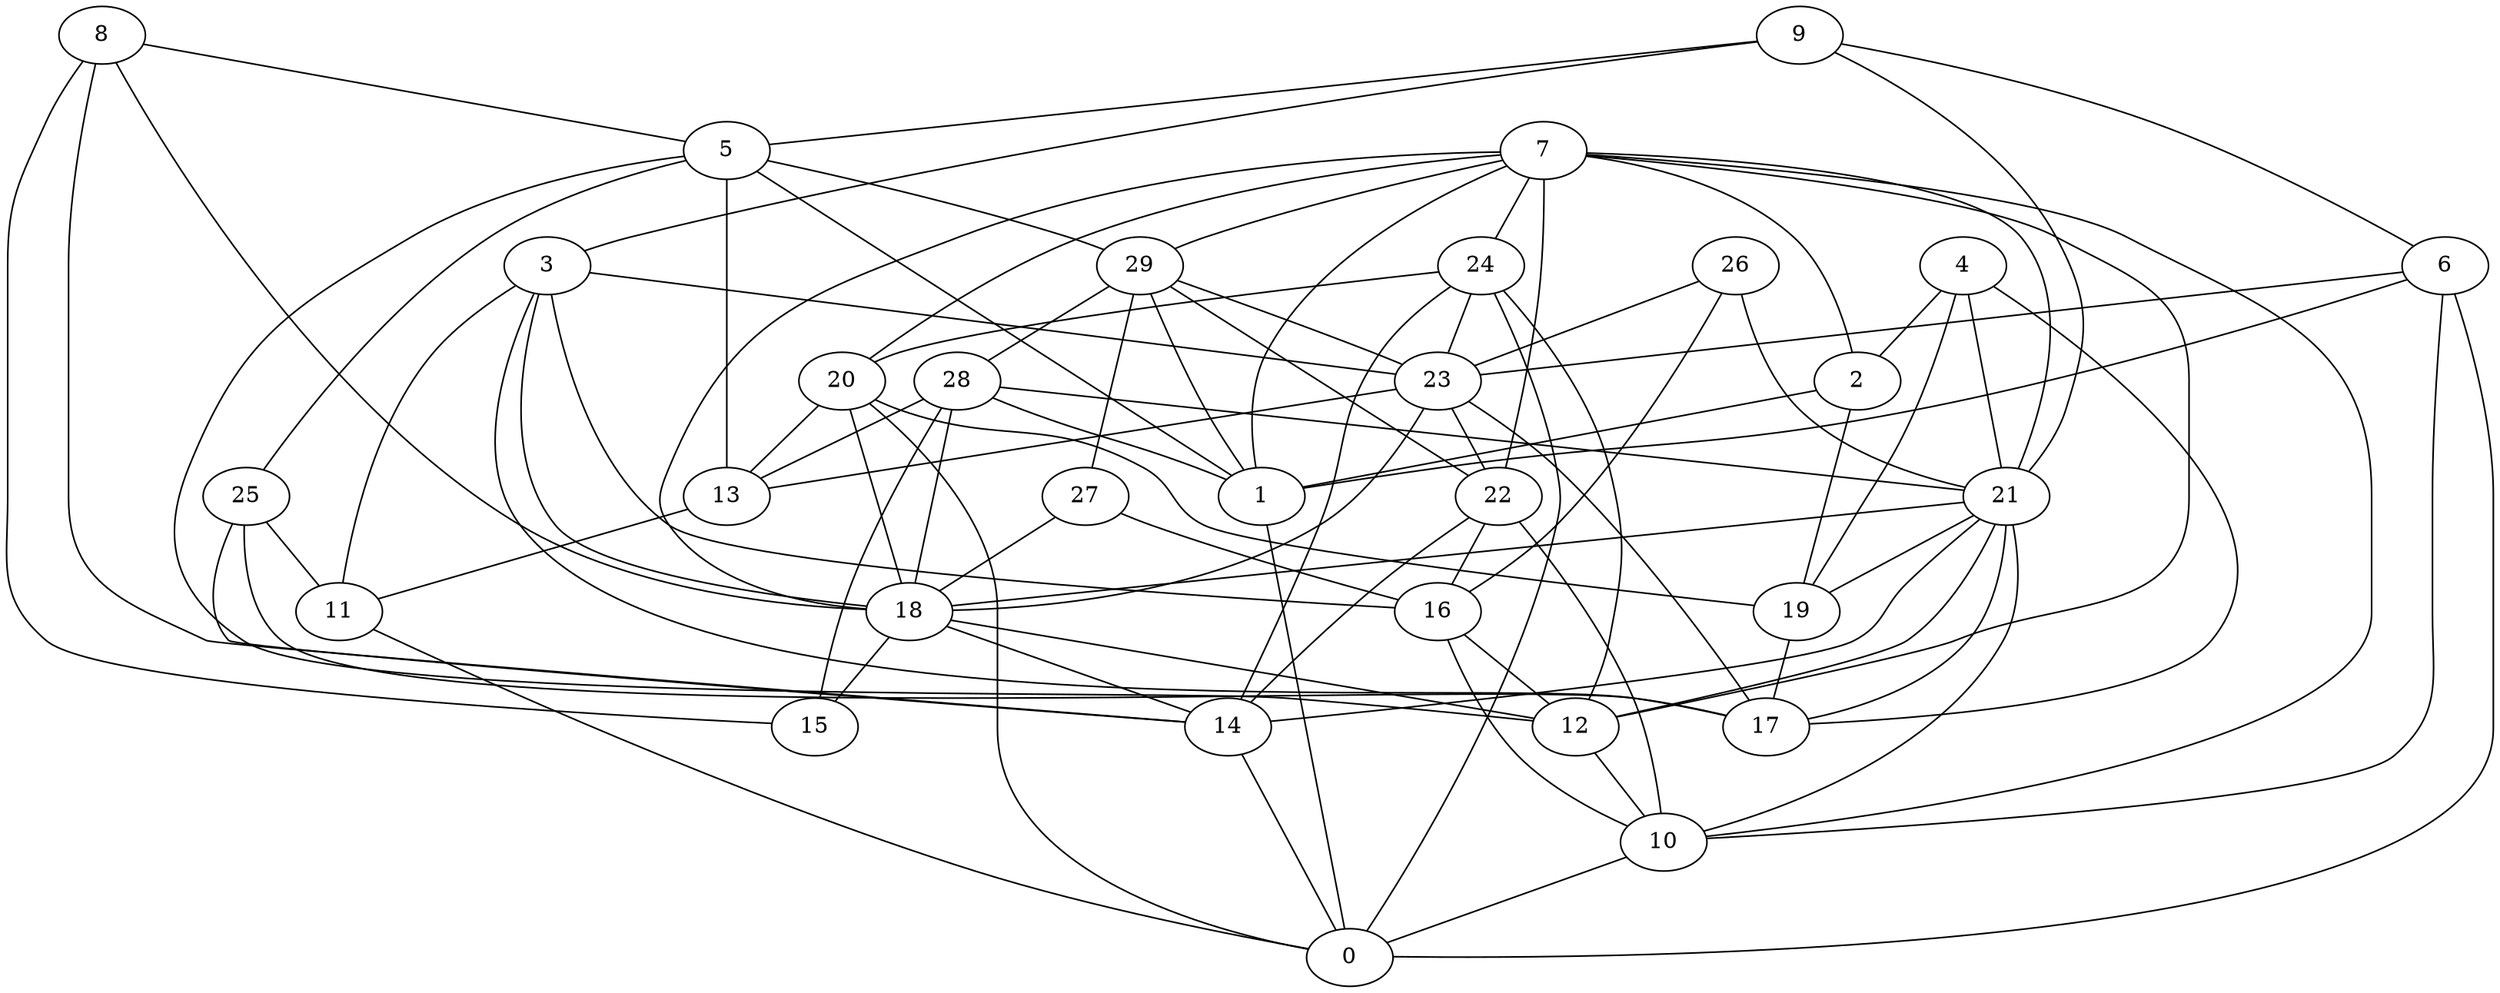 digraph GG_graph {

subgraph G_graph {
edge [color = black]
"12" -> "10" [dir = none]
"19" -> "17" [dir = none]
"28" -> "13" [dir = none]
"28" -> "1" [dir = none]
"28" -> "18" [dir = none]
"28" -> "21" [dir = none]
"28" -> "15" [dir = none]
"4" -> "17" [dir = none]
"4" -> "21" [dir = none]
"4" -> "2" [dir = none]
"1" -> "0" [dir = none]
"22" -> "16" [dir = none]
"22" -> "10" [dir = none]
"9" -> "6" [dir = none]
"9" -> "21" [dir = none]
"9" -> "5" [dir = none]
"9" -> "3" [dir = none]
"5" -> "12" [dir = none]
"5" -> "25" [dir = none]
"5" -> "29" [dir = none]
"5" -> "1" [dir = none]
"5" -> "13" [dir = none]
"29" -> "27" [dir = none]
"29" -> "28" [dir = none]
"29" -> "1" [dir = none]
"29" -> "22" [dir = none]
"29" -> "23" [dir = none]
"13" -> "11" [dir = none]
"20" -> "13" [dir = none]
"20" -> "19" [dir = none]
"20" -> "18" [dir = none]
"20" -> "0" [dir = none]
"25" -> "11" [dir = none]
"25" -> "14" [dir = none]
"25" -> "17" [dir = none]
"2" -> "19" [dir = none]
"2" -> "1" [dir = none]
"6" -> "23" [dir = none]
"6" -> "0" [dir = none]
"6" -> "10" [dir = none]
"6" -> "1" [dir = none]
"3" -> "11" [dir = none]
"3" -> "17" [dir = none]
"3" -> "23" [dir = none]
"3" -> "16" [dir = none]
"3" -> "18" [dir = none]
"16" -> "10" [dir = none]
"16" -> "12" [dir = none]
"11" -> "0" [dir = none]
"18" -> "12" [dir = none]
"18" -> "14" [dir = none]
"18" -> "15" [dir = none]
"24" -> "12" [dir = none]
"24" -> "20" [dir = none]
"24" -> "14" [dir = none]
"24" -> "0" [dir = none]
"24" -> "23" [dir = none]
"7" -> "21" [dir = none]
"7" -> "12" [dir = none]
"7" -> "1" [dir = none]
"7" -> "18" [dir = none]
"7" -> "20" [dir = none]
"7" -> "10" [dir = none]
"7" -> "29" [dir = none]
"7" -> "22" [dir = none]
"7" -> "2" [dir = none]
"10" -> "0" [dir = none]
"27" -> "16" [dir = none]
"27" -> "18" [dir = none]
"14" -> "0" [dir = none]
"26" -> "23" [dir = none]
"26" -> "16" [dir = none]
"26" -> "21" [dir = none]
"21" -> "14" [dir = none]
"21" -> "12" [dir = none]
"21" -> "17" [dir = none]
"21" -> "18" [dir = none]
"21" -> "10" [dir = none]
"21" -> "19" [dir = none]
"23" -> "22" [dir = none]
"23" -> "17" [dir = none]
"23" -> "13" [dir = none]
"23" -> "18" [dir = none]
"8" -> "15" [dir = none]
"8" -> "5" [dir = none]
"8" -> "18" [dir = none]
"8" -> "14" [dir = none]
"4" -> "19" [dir = none]
"7" -> "24" [dir = none]
"22" -> "14" [dir = none]
}

}

